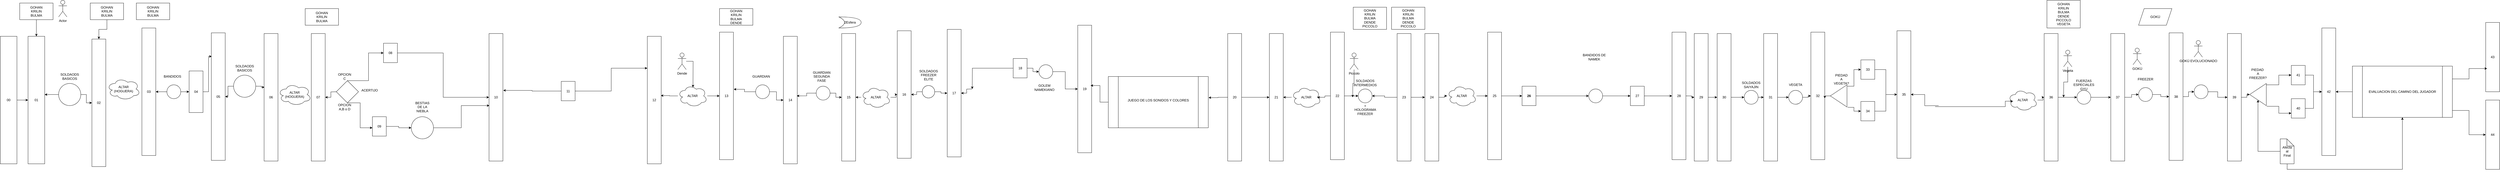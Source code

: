 <mxfile version="27.1.5">
  <diagram name="Página-1" id="v7uTeOr8I_lq8m4iilkw">
    <mxGraphModel dx="2893" dy="1946" grid="1" gridSize="10" guides="1" tooltips="1" connect="1" arrows="1" fold="1" page="1" pageScale="1" pageWidth="827" pageHeight="1169" math="0" shadow="0">
      <root>
        <mxCell id="0" />
        <mxCell id="1" parent="0" />
        <mxCell id="aoiIvWKllZCUMls8HDCo-1" value="01" style="rounded=0;whiteSpace=wrap;html=1;" parent="1" vertex="1">
          <mxGeometry x="70" y="60" width="60" height="460" as="geometry" />
        </mxCell>
        <mxCell id="aoiIvWKllZCUMls8HDCo-3" value="02" style="rounded=0;whiteSpace=wrap;html=1;" parent="1" vertex="1">
          <mxGeometry x="300" y="70" width="50" height="460" as="geometry" />
        </mxCell>
        <mxCell id="aoiIvWKllZCUMls8HDCo-5" style="edgeStyle=orthogonalEdgeStyle;rounded=0;orthogonalLoop=1;jettySize=auto;html=1;entryX=0.5;entryY=0;entryDx=0;entryDy=0;" parent="1" source="aoiIvWKllZCUMls8HDCo-4" target="aoiIvWKllZCUMls8HDCo-1" edge="1">
          <mxGeometry relative="1" as="geometry" />
        </mxCell>
        <mxCell id="aoiIvWKllZCUMls8HDCo-4" value="GOHAN&lt;br&gt;KRILIN&lt;div&gt;BULMA&lt;/div&gt;" style="rounded=0;whiteSpace=wrap;html=1;" parent="1" vertex="1">
          <mxGeometry x="40" y="-60" width="120" height="60" as="geometry" />
        </mxCell>
        <mxCell id="aoiIvWKllZCUMls8HDCo-7" style="edgeStyle=orthogonalEdgeStyle;rounded=0;orthogonalLoop=1;jettySize=auto;html=1;" parent="1" source="aoiIvWKllZCUMls8HDCo-6" target="aoiIvWKllZCUMls8HDCo-3" edge="1">
          <mxGeometry relative="1" as="geometry" />
        </mxCell>
        <mxCell id="aoiIvWKllZCUMls8HDCo-6" value="GOHAN&lt;br&gt;KRILIN&lt;div&gt;BULMA&lt;/div&gt;" style="rounded=0;whiteSpace=wrap;html=1;" parent="1" vertex="1">
          <mxGeometry x="294" y="-60" width="120" height="60" as="geometry" />
        </mxCell>
        <mxCell id="aoiIvWKllZCUMls8HDCo-13" style="edgeStyle=orthogonalEdgeStyle;rounded=0;orthogonalLoop=1;jettySize=auto;html=1;entryX=0;entryY=0.5;entryDx=0;entryDy=0;" parent="1" source="aoiIvWKllZCUMls8HDCo-11" target="aoiIvWKllZCUMls8HDCo-3" edge="1">
          <mxGeometry relative="1" as="geometry" />
        </mxCell>
        <mxCell id="aoiIvWKllZCUMls8HDCo-11" value="" style="ellipse;whiteSpace=wrap;html=1;aspect=fixed;" parent="1" vertex="1">
          <mxGeometry x="180" y="230" width="80" height="80" as="geometry" />
        </mxCell>
        <mxCell id="aoiIvWKllZCUMls8HDCo-14" style="edgeStyle=orthogonalEdgeStyle;rounded=0;orthogonalLoop=1;jettySize=auto;html=1;entryX=1;entryY=0.457;entryDx=0;entryDy=0;entryPerimeter=0;" parent="1" source="aoiIvWKllZCUMls8HDCo-11" target="aoiIvWKllZCUMls8HDCo-1" edge="1">
          <mxGeometry relative="1" as="geometry" />
        </mxCell>
        <mxCell id="aoiIvWKllZCUMls8HDCo-18" value="ALTAR&lt;br&gt;(HOGUERA)" style="ellipse;shape=cloud;whiteSpace=wrap;html=1;" parent="1" vertex="1">
          <mxGeometry x="354" y="210" width="120" height="80" as="geometry" />
        </mxCell>
        <mxCell id="aoiIvWKllZCUMls8HDCo-20" value="03" style="rounded=0;whiteSpace=wrap;html=1;" parent="1" vertex="1">
          <mxGeometry x="480" y="30" width="50" height="460" as="geometry" />
        </mxCell>
        <mxCell id="aoiIvWKllZCUMls8HDCo-23" value="GOHAN&lt;br&gt;KRILIN&lt;div&gt;BULMA&lt;/div&gt;" style="rounded=0;whiteSpace=wrap;html=1;" parent="1" vertex="1">
          <mxGeometry x="460" y="-60" width="120" height="60" as="geometry" />
        </mxCell>
        <mxCell id="jvADGa9I1Nxa1BJmUf2R-1" value="" style="edgeStyle=orthogonalEdgeStyle;rounded=0;orthogonalLoop=1;jettySize=auto;html=1;" parent="1" source="aoiIvWKllZCUMls8HDCo-24" target="aoiIvWKllZCUMls8HDCo-92" edge="1">
          <mxGeometry relative="1" as="geometry" />
        </mxCell>
        <mxCell id="jvADGa9I1Nxa1BJmUf2R-2" value="" style="edgeStyle=orthogonalEdgeStyle;rounded=0;orthogonalLoop=1;jettySize=auto;html=1;" parent="1" source="aoiIvWKllZCUMls8HDCo-24" target="aoiIvWKllZCUMls8HDCo-20" edge="1">
          <mxGeometry relative="1" as="geometry" />
        </mxCell>
        <mxCell id="aoiIvWKllZCUMls8HDCo-24" value="" style="ellipse;whiteSpace=wrap;html=1;aspect=fixed;" parent="1" vertex="1">
          <mxGeometry x="570" y="235" width="50" height="50" as="geometry" />
        </mxCell>
        <mxCell id="aoiIvWKllZCUMls8HDCo-27" value="05" style="rounded=0;whiteSpace=wrap;html=1;" parent="1" vertex="1">
          <mxGeometry x="730" y="47.5" width="50" height="460" as="geometry" />
        </mxCell>
        <mxCell id="aoiIvWKllZCUMls8HDCo-31" value="Actor" style="shape=umlActor;verticalLabelPosition=bottom;verticalAlign=top;html=1;outlineConnect=0;" parent="1" vertex="1">
          <mxGeometry x="180" y="-70" width="30" height="60" as="geometry" />
        </mxCell>
        <mxCell id="aoiIvWKllZCUMls8HDCo-37" style="edgeStyle=orthogonalEdgeStyle;rounded=0;orthogonalLoop=1;jettySize=auto;html=1;" parent="1" source="aoiIvWKllZCUMls8HDCo-36" target="aoiIvWKllZCUMls8HDCo-27" edge="1">
          <mxGeometry relative="1" as="geometry" />
        </mxCell>
        <mxCell id="aoiIvWKllZCUMls8HDCo-36" value="" style="ellipse;whiteSpace=wrap;html=1;aspect=fixed;" parent="1" vertex="1">
          <mxGeometry x="810" y="200" width="80" height="80" as="geometry" />
        </mxCell>
        <mxCell id="aoiIvWKllZCUMls8HDCo-38" value="SOLDAODS&lt;div&gt;BASICOS&lt;/div&gt;" style="text;html=1;align=center;verticalAlign=middle;whiteSpace=wrap;rounded=0;" parent="1" vertex="1">
          <mxGeometry x="190" y="190" width="60" height="30" as="geometry" />
        </mxCell>
        <mxCell id="aoiIvWKllZCUMls8HDCo-39" value="SOLDAODS&lt;div&gt;BASICOS&lt;/div&gt;" style="text;html=1;align=center;verticalAlign=middle;whiteSpace=wrap;rounded=0;" parent="1" vertex="1">
          <mxGeometry x="820" y="160" width="60" height="30" as="geometry" />
        </mxCell>
        <mxCell id="aoiIvWKllZCUMls8HDCo-41" value="06" style="rounded=0;whiteSpace=wrap;html=1;" parent="1" vertex="1">
          <mxGeometry x="920" y="50" width="50" height="460" as="geometry" />
        </mxCell>
        <mxCell id="aoiIvWKllZCUMls8HDCo-42" value="ALTAR&lt;br&gt;(HOGUERA)" style="ellipse;shape=cloud;whiteSpace=wrap;html=1;" parent="1" vertex="1">
          <mxGeometry x="970" y="230" width="120" height="80" as="geometry" />
        </mxCell>
        <mxCell id="aoiIvWKllZCUMls8HDCo-43" value="07" style="rounded=0;whiteSpace=wrap;html=1;" parent="1" vertex="1">
          <mxGeometry x="1090" y="50" width="50" height="460" as="geometry" />
        </mxCell>
        <mxCell id="aoiIvWKllZCUMls8HDCo-47" style="edgeStyle=orthogonalEdgeStyle;rounded=0;orthogonalLoop=1;jettySize=auto;html=1;" parent="1" target="aoiIvWKllZCUMls8HDCo-43" edge="1">
          <mxGeometry relative="1" as="geometry">
            <mxPoint x="1181" y="260" as="sourcePoint" />
          </mxGeometry>
        </mxCell>
        <mxCell id="aoiIvWKllZCUMls8HDCo-101" style="edgeStyle=orthogonalEdgeStyle;rounded=0;orthogonalLoop=1;jettySize=auto;html=1;exitX=0.5;exitY=1;exitDx=0;exitDy=0;" parent="1" source="aoiIvWKllZCUMls8HDCo-109" target="aoiIvWKllZCUMls8HDCo-105" edge="1">
          <mxGeometry relative="1" as="geometry">
            <mxPoint x="1241" y="300.4" as="sourcePoint" />
            <mxPoint x="1290" y="390" as="targetPoint" />
            <Array as="points">
              <mxPoint x="1266" y="300" />
              <mxPoint x="1266" y="390" />
            </Array>
          </mxGeometry>
        </mxCell>
        <mxCell id="aoiIvWKllZCUMls8HDCo-102" style="edgeStyle=orthogonalEdgeStyle;rounded=0;orthogonalLoop=1;jettySize=auto;html=1;entryX=0;entryY=0.5;entryDx=0;entryDy=0;exitX=0.5;exitY=0;exitDx=0;exitDy=0;" parent="1" source="aoiIvWKllZCUMls8HDCo-109" target="aoiIvWKllZCUMls8HDCo-98" edge="1">
          <mxGeometry relative="1" as="geometry">
            <mxPoint x="1230" y="140.0" as="targetPoint" />
            <mxPoint x="1239.56" y="220.4" as="sourcePoint" />
            <Array as="points">
              <mxPoint x="1296" y="220" />
              <mxPoint x="1296" y="120" />
            </Array>
          </mxGeometry>
        </mxCell>
        <mxCell id="aoiIvWKllZCUMls8HDCo-48" value="10" style="rounded=0;whiteSpace=wrap;html=1;" parent="1" vertex="1">
          <mxGeometry x="1730" y="50" width="50" height="460" as="geometry" />
        </mxCell>
        <mxCell id="aoiIvWKllZCUMls8HDCo-55" value="GOHAN&lt;br&gt;KRILIN&lt;div&gt;BULMA&lt;/div&gt;" style="rounded=0;whiteSpace=wrap;html=1;" parent="1" vertex="1">
          <mxGeometry x="1068" y="-40" width="120" height="60" as="geometry" />
        </mxCell>
        <mxCell id="aoiIvWKllZCUMls8HDCo-68" value="Dende" style="shape=umlActor;verticalLabelPosition=bottom;verticalAlign=top;html=1;outlineConnect=0;direction=east;rotation=0;" parent="1" vertex="1">
          <mxGeometry x="2410" y="120" width="30" height="60" as="geometry" />
        </mxCell>
        <mxCell id="aoiIvWKllZCUMls8HDCo-69" value="13" style="rounded=0;whiteSpace=wrap;html=1;" parent="1" vertex="1">
          <mxGeometry x="2560" y="45" width="50" height="460" as="geometry" />
        </mxCell>
        <mxCell id="aoiIvWKllZCUMls8HDCo-130" value="" style="edgeStyle=orthogonalEdgeStyle;rounded=0;orthogonalLoop=1;jettySize=auto;html=1;" parent="1" source="aoiIvWKllZCUMls8HDCo-70" target="aoiIvWKllZCUMls8HDCo-69" edge="1">
          <mxGeometry relative="1" as="geometry" />
        </mxCell>
        <mxCell id="aoiIvWKllZCUMls8HDCo-70" value="ALTAR" style="ellipse;shape=cloud;whiteSpace=wrap;html=1;" parent="1" vertex="1">
          <mxGeometry x="2410" y="235" width="106" height="80" as="geometry" />
        </mxCell>
        <mxCell id="aoiIvWKllZCUMls8HDCo-73" style="edgeStyle=orthogonalEdgeStyle;rounded=0;orthogonalLoop=1;jettySize=auto;html=1;entryX=0.4;entryY=0.1;entryDx=0;entryDy=0;entryPerimeter=0;" parent="1" source="aoiIvWKllZCUMls8HDCo-68" edge="1">
          <mxGeometry relative="1" as="geometry">
            <mxPoint x="2464.4" y="244" as="targetPoint" />
          </mxGeometry>
        </mxCell>
        <mxCell id="aoiIvWKllZCUMls8HDCo-74" value="14" style="rounded=0;whiteSpace=wrap;html=1;" parent="1" vertex="1">
          <mxGeometry x="2790" y="60" width="50" height="460" as="geometry" />
        </mxCell>
        <mxCell id="aoiIvWKllZCUMls8HDCo-81" style="edgeStyle=orthogonalEdgeStyle;rounded=0;orthogonalLoop=1;jettySize=auto;html=1;" parent="1" source="aoiIvWKllZCUMls8HDCo-75" target="aoiIvWKllZCUMls8HDCo-74" edge="1">
          <mxGeometry relative="1" as="geometry" />
        </mxCell>
        <mxCell id="aoiIvWKllZCUMls8HDCo-75" value="" style="ellipse;whiteSpace=wrap;html=1;aspect=fixed;" parent="1" vertex="1">
          <mxGeometry x="2690" y="235" width="50" height="50" as="geometry" />
        </mxCell>
        <mxCell id="aoiIvWKllZCUMls8HDCo-76" value="GUARDIAN" style="text;html=1;align=center;verticalAlign=middle;whiteSpace=wrap;rounded=0;" parent="1" vertex="1">
          <mxGeometry x="2680" y="190" width="60" height="30" as="geometry" />
        </mxCell>
        <mxCell id="aoiIvWKllZCUMls8HDCo-85" style="edgeStyle=orthogonalEdgeStyle;rounded=0;orthogonalLoop=1;jettySize=auto;html=1;" parent="1" source="aoiIvWKllZCUMls8HDCo-78" target="aoiIvWKllZCUMls8HDCo-83" edge="1">
          <mxGeometry relative="1" as="geometry" />
        </mxCell>
        <mxCell id="aoiIvWKllZCUMls8HDCo-78" value="" style="ellipse;whiteSpace=wrap;html=1;aspect=fixed;" parent="1" vertex="1">
          <mxGeometry x="2908" y="240" width="50" height="50" as="geometry" />
        </mxCell>
        <mxCell id="aoiIvWKllZCUMls8HDCo-79" value="GUARDIAN&lt;br&gt;SEGUNDA FASE" style="text;html=1;align=center;verticalAlign=middle;whiteSpace=wrap;rounded=0;" parent="1" vertex="1">
          <mxGeometry x="2898" y="190" width="60" height="30" as="geometry" />
        </mxCell>
        <mxCell id="aoiIvWKllZCUMls8HDCo-80" style="edgeStyle=orthogonalEdgeStyle;rounded=0;orthogonalLoop=1;jettySize=auto;html=1;entryX=1.026;entryY=0.448;entryDx=0;entryDy=0;entryPerimeter=0;" parent="1" source="aoiIvWKllZCUMls8HDCo-75" target="aoiIvWKllZCUMls8HDCo-69" edge="1">
          <mxGeometry relative="1" as="geometry" />
        </mxCell>
        <mxCell id="aoiIvWKllZCUMls8HDCo-83" value="15" style="rounded=0;whiteSpace=wrap;html=1;" parent="1" vertex="1">
          <mxGeometry x="3000" y="50" width="50" height="460" as="geometry" />
        </mxCell>
        <mxCell id="aoiIvWKllZCUMls8HDCo-86" style="edgeStyle=orthogonalEdgeStyle;rounded=0;orthogonalLoop=1;jettySize=auto;html=1;entryX=0.965;entryY=0.467;entryDx=0;entryDy=0;entryPerimeter=0;" parent="1" source="aoiIvWKllZCUMls8HDCo-78" target="aoiIvWKllZCUMls8HDCo-74" edge="1">
          <mxGeometry relative="1" as="geometry" />
        </mxCell>
        <mxCell id="aoiIvWKllZCUMls8HDCo-87" value="GOHAN&lt;br&gt;KRILIN&lt;div&gt;BULMA&lt;br&gt;DENDE&lt;/div&gt;" style="rounded=0;whiteSpace=wrap;html=1;" parent="1" vertex="1">
          <mxGeometry x="2560" y="-40" width="120" height="60" as="geometry" />
        </mxCell>
        <mxCell id="aoiIvWKllZCUMls8HDCo-89" value="2Esfera" style="shape=xor;whiteSpace=wrap;html=1;" parent="1" vertex="1">
          <mxGeometry x="2990" y="-10" width="80" height="40" as="geometry" />
        </mxCell>
        <mxCell id="aoiIvWKllZCUMls8HDCo-90" value="16" style="rounded=0;whiteSpace=wrap;html=1;" parent="1" vertex="1">
          <mxGeometry x="3200" y="40" width="50" height="460" as="geometry" />
        </mxCell>
        <mxCell id="aoiIvWKllZCUMls8HDCo-172" value="" style="edgeStyle=orthogonalEdgeStyle;rounded=0;orthogonalLoop=1;jettySize=auto;html=1;" parent="1" source="aoiIvWKllZCUMls8HDCo-91" target="aoiIvWKllZCUMls8HDCo-1" edge="1">
          <mxGeometry relative="1" as="geometry" />
        </mxCell>
        <mxCell id="aoiIvWKllZCUMls8HDCo-91" value="00" style="rounded=0;whiteSpace=wrap;html=1;" parent="1" vertex="1">
          <mxGeometry x="-30" y="60" width="60" height="460" as="geometry" />
        </mxCell>
        <mxCell id="aoiIvWKllZCUMls8HDCo-92" value="04" style="rounded=0;whiteSpace=wrap;html=1;" parent="1" vertex="1">
          <mxGeometry x="650" y="185" width="50" height="150" as="geometry" />
        </mxCell>
        <mxCell id="aoiIvWKllZCUMls8HDCo-94" value="BANDIDOS" style="text;html=1;align=center;verticalAlign=middle;whiteSpace=wrap;rounded=0;" parent="1" vertex="1">
          <mxGeometry x="560" y="190" width="60" height="30" as="geometry" />
        </mxCell>
        <mxCell id="aoiIvWKllZCUMls8HDCo-95" style="edgeStyle=orthogonalEdgeStyle;rounded=0;orthogonalLoop=1;jettySize=auto;html=1;entryX=0.025;entryY=0.185;entryDx=0;entryDy=0;entryPerimeter=0;" parent="1" source="aoiIvWKllZCUMls8HDCo-92" target="aoiIvWKllZCUMls8HDCo-27" edge="1">
          <mxGeometry relative="1" as="geometry" />
        </mxCell>
        <mxCell id="aoiIvWKllZCUMls8HDCo-96" style="edgeStyle=orthogonalEdgeStyle;rounded=0;orthogonalLoop=1;jettySize=auto;html=1;entryX=0.025;entryY=0.421;entryDx=0;entryDy=0;entryPerimeter=0;" parent="1" source="aoiIvWKllZCUMls8HDCo-36" target="aoiIvWKllZCUMls8HDCo-41" edge="1">
          <mxGeometry relative="1" as="geometry" />
        </mxCell>
        <mxCell id="aoiIvWKllZCUMls8HDCo-103" style="edgeStyle=orthogonalEdgeStyle;rounded=0;orthogonalLoop=1;jettySize=auto;html=1;" parent="1" source="aoiIvWKllZCUMls8HDCo-98" target="aoiIvWKllZCUMls8HDCo-48" edge="1">
          <mxGeometry relative="1" as="geometry" />
        </mxCell>
        <mxCell id="aoiIvWKllZCUMls8HDCo-98" value="08" style="rounded=0;whiteSpace=wrap;html=1;" parent="1" vertex="1">
          <mxGeometry x="1350" y="85" width="50" height="70" as="geometry" />
        </mxCell>
        <mxCell id="aoiIvWKllZCUMls8HDCo-104" value="" style="ellipse;whiteSpace=wrap;html=1;aspect=fixed;" parent="1" vertex="1">
          <mxGeometry x="1450" y="350" width="80" height="80" as="geometry" />
        </mxCell>
        <mxCell id="aoiIvWKllZCUMls8HDCo-106" style="edgeStyle=orthogonalEdgeStyle;rounded=0;orthogonalLoop=1;jettySize=auto;html=1;" parent="1" source="aoiIvWKllZCUMls8HDCo-105" target="aoiIvWKllZCUMls8HDCo-104" edge="1">
          <mxGeometry relative="1" as="geometry" />
        </mxCell>
        <mxCell id="aoiIvWKllZCUMls8HDCo-105" value="09" style="rounded=0;whiteSpace=wrap;html=1;" parent="1" vertex="1">
          <mxGeometry x="1310" y="350" width="50" height="70" as="geometry" />
        </mxCell>
        <mxCell id="aoiIvWKllZCUMls8HDCo-107" style="edgeStyle=orthogonalEdgeStyle;rounded=0;orthogonalLoop=1;jettySize=auto;html=1;entryX=0.025;entryY=0.565;entryDx=0;entryDy=0;entryPerimeter=0;" parent="1" source="aoiIvWKllZCUMls8HDCo-104" target="aoiIvWKllZCUMls8HDCo-48" edge="1">
          <mxGeometry relative="1" as="geometry" />
        </mxCell>
        <mxCell id="aoiIvWKllZCUMls8HDCo-108" value="BESTIAS DE LA NIEBLA" style="text;html=1;align=center;verticalAlign=middle;whiteSpace=wrap;rounded=0;" parent="1" vertex="1">
          <mxGeometry x="1460" y="300" width="60" height="30" as="geometry" />
        </mxCell>
        <mxCell id="aoiIvWKllZCUMls8HDCo-109" value="" style="rhombus;whiteSpace=wrap;html=1;" parent="1" vertex="1">
          <mxGeometry x="1180" y="220" width="80" height="80" as="geometry" />
        </mxCell>
        <mxCell id="aoiIvWKllZCUMls8HDCo-110" value="OPCION C" style="text;html=1;align=center;verticalAlign=middle;whiteSpace=wrap;rounded=0;" parent="1" vertex="1">
          <mxGeometry x="1180" y="190" width="60" height="30" as="geometry" />
        </mxCell>
        <mxCell id="aoiIvWKllZCUMls8HDCo-111" value="OPCION A,B o D" style="text;html=1;align=center;verticalAlign=middle;whiteSpace=wrap;rounded=0;" parent="1" vertex="1">
          <mxGeometry x="1180" y="300" width="60" height="30" as="geometry" />
        </mxCell>
        <mxCell id="aoiIvWKllZCUMls8HDCo-114" style="edgeStyle=orthogonalEdgeStyle;rounded=0;orthogonalLoop=1;jettySize=auto;html=1;entryX=1.025;entryY=0.446;entryDx=0;entryDy=0;entryPerimeter=0;exitX=0;exitY=0.5;exitDx=0;exitDy=0;" parent="1" source="aoiIvWKllZCUMls8HDCo-118" target="aoiIvWKllZCUMls8HDCo-48" edge="1">
          <mxGeometry relative="1" as="geometry">
            <mxPoint x="1870" y="255" as="sourcePoint" />
          </mxGeometry>
        </mxCell>
        <mxCell id="aoiIvWKllZCUMls8HDCo-117" value="12" style="rounded=0;whiteSpace=wrap;html=1;" parent="1" vertex="1">
          <mxGeometry x="2300" y="60" width="50" height="460" as="geometry" />
        </mxCell>
        <mxCell id="aoiIvWKllZCUMls8HDCo-122" style="edgeStyle=orthogonalEdgeStyle;rounded=0;orthogonalLoop=1;jettySize=auto;html=1;entryX=0;entryY=0.25;entryDx=0;entryDy=0;" parent="1" source="aoiIvWKllZCUMls8HDCo-118" target="aoiIvWKllZCUMls8HDCo-117" edge="1">
          <mxGeometry relative="1" as="geometry" />
        </mxCell>
        <mxCell id="aoiIvWKllZCUMls8HDCo-118" value="11" style="rounded=0;whiteSpace=wrap;html=1;" parent="1" vertex="1">
          <mxGeometry x="1990" y="222.5" width="50" height="70" as="geometry" />
        </mxCell>
        <mxCell id="aoiIvWKllZCUMls8HDCo-128" style="edgeStyle=orthogonalEdgeStyle;rounded=0;orthogonalLoop=1;jettySize=auto;html=1;entryX=0.975;entryY=0.465;entryDx=0;entryDy=0;entryPerimeter=0;" parent="1" source="aoiIvWKllZCUMls8HDCo-70" target="aoiIvWKllZCUMls8HDCo-117" edge="1">
          <mxGeometry relative="1" as="geometry" />
        </mxCell>
        <mxCell id="aoiIvWKllZCUMls8HDCo-136" value="" style="edgeStyle=orthogonalEdgeStyle;rounded=0;orthogonalLoop=1;jettySize=auto;html=1;" parent="1" source="aoiIvWKllZCUMls8HDCo-135" target="aoiIvWKllZCUMls8HDCo-83" edge="1">
          <mxGeometry relative="1" as="geometry" />
        </mxCell>
        <mxCell id="aoiIvWKllZCUMls8HDCo-137" value="" style="edgeStyle=orthogonalEdgeStyle;rounded=0;orthogonalLoop=1;jettySize=auto;html=1;" parent="1" source="aoiIvWKllZCUMls8HDCo-135" target="aoiIvWKllZCUMls8HDCo-90" edge="1">
          <mxGeometry relative="1" as="geometry" />
        </mxCell>
        <mxCell id="aoiIvWKllZCUMls8HDCo-135" value="ALTAR" style="ellipse;shape=cloud;whiteSpace=wrap;html=1;" parent="1" vertex="1">
          <mxGeometry x="3070" y="240" width="106" height="80" as="geometry" />
        </mxCell>
        <mxCell id="aoiIvWKllZCUMls8HDCo-138" value="17" style="rounded=0;whiteSpace=wrap;html=1;" parent="1" vertex="1">
          <mxGeometry x="3380" y="35" width="50" height="460" as="geometry" />
        </mxCell>
        <mxCell id="aoiIvWKllZCUMls8HDCo-141" style="edgeStyle=orthogonalEdgeStyle;rounded=0;orthogonalLoop=1;jettySize=auto;html=1;entryX=1;entryY=0.5;entryDx=0;entryDy=0;" parent="1" source="aoiIvWKllZCUMls8HDCo-139" target="aoiIvWKllZCUMls8HDCo-90" edge="1">
          <mxGeometry relative="1" as="geometry" />
        </mxCell>
        <mxCell id="aoiIvWKllZCUMls8HDCo-142" style="edgeStyle=orthogonalEdgeStyle;rounded=0;orthogonalLoop=1;jettySize=auto;html=1;entryX=0;entryY=0.5;entryDx=0;entryDy=0;" parent="1" source="aoiIvWKllZCUMls8HDCo-139" target="aoiIvWKllZCUMls8HDCo-138" edge="1">
          <mxGeometry relative="1" as="geometry" />
        </mxCell>
        <mxCell id="aoiIvWKllZCUMls8HDCo-139" value="" style="ellipse;whiteSpace=wrap;html=1;aspect=fixed;" parent="1" vertex="1">
          <mxGeometry x="3290" y="237.5" width="45" height="45" as="geometry" />
        </mxCell>
        <mxCell id="aoiIvWKllZCUMls8HDCo-143" value="SOLDADOS FREEZER ELITE" style="text;html=1;align=center;verticalAlign=middle;whiteSpace=wrap;rounded=0;" parent="1" vertex="1">
          <mxGeometry x="3282.5" y="185" width="60" height="30" as="geometry" />
        </mxCell>
        <mxCell id="aoiIvWKllZCUMls8HDCo-144" value="19" style="rounded=0;whiteSpace=wrap;html=1;" parent="1" vertex="1">
          <mxGeometry x="3850" y="20" width="50" height="460" as="geometry" />
        </mxCell>
        <mxCell id="aoiIvWKllZCUMls8HDCo-157" style="edgeStyle=orthogonalEdgeStyle;rounded=0;orthogonalLoop=1;jettySize=auto;html=1;entryX=1;entryY=0.5;entryDx=0;entryDy=0;" parent="1" target="aoiIvWKllZCUMls8HDCo-138" edge="1">
          <mxGeometry relative="1" as="geometry">
            <mxPoint x="3470" y="250" as="sourcePoint" />
          </mxGeometry>
        </mxCell>
        <mxCell id="aoiIvWKllZCUMls8HDCo-155" value="" style="edgeStyle=orthogonalEdgeStyle;rounded=0;orthogonalLoop=1;jettySize=auto;html=1;" parent="1" source="aoiIvWKllZCUMls8HDCo-148" target="aoiIvWKllZCUMls8HDCo-144" edge="1">
          <mxGeometry relative="1" as="geometry" />
        </mxCell>
        <mxCell id="aoiIvWKllZCUMls8HDCo-148" value="" style="ellipse;whiteSpace=wrap;html=1;aspect=fixed;" parent="1" vertex="1">
          <mxGeometry x="3710" y="162.5" width="50" height="50" as="geometry" />
        </mxCell>
        <mxCell id="aoiIvWKllZCUMls8HDCo-149" value="GOLEM NAMEKIANO" style="text;html=1;align=center;verticalAlign=middle;whiteSpace=wrap;rounded=0;" parent="1" vertex="1">
          <mxGeometry x="3700" y="230" width="60" height="30" as="geometry" />
        </mxCell>
        <mxCell id="aoiIvWKllZCUMls8HDCo-152" style="edgeStyle=orthogonalEdgeStyle;rounded=0;orthogonalLoop=1;jettySize=auto;html=1;" parent="1" source="aoiIvWKllZCUMls8HDCo-153" target="aoiIvWKllZCUMls8HDCo-148" edge="1">
          <mxGeometry relative="1" as="geometry" />
        </mxCell>
        <mxCell id="aoiIvWKllZCUMls8HDCo-153" value="18" style="rounded=0;whiteSpace=wrap;html=1;" parent="1" vertex="1">
          <mxGeometry x="3617.5" y="140" width="50" height="70" as="geometry" />
        </mxCell>
        <mxCell id="aoiIvWKllZCUMls8HDCo-154" style="edgeStyle=orthogonalEdgeStyle;rounded=0;orthogonalLoop=1;jettySize=auto;html=1;" parent="1" source="aoiIvWKllZCUMls8HDCo-153" edge="1">
          <mxGeometry relative="1" as="geometry">
            <mxPoint x="3470" y="250" as="targetPoint" />
          </mxGeometry>
        </mxCell>
        <mxCell id="aoiIvWKllZCUMls8HDCo-158" value="JUEGO DE LOS SONIDOS Y COLORES&lt;div&gt;&lt;br&gt;&lt;/div&gt;" style="shape=process;whiteSpace=wrap;html=1;backgroundOutline=1;" parent="1" vertex="1">
          <mxGeometry x="3960" y="205" width="360" height="185" as="geometry" />
        </mxCell>
        <mxCell id="aoiIvWKllZCUMls8HDCo-159" style="edgeStyle=orthogonalEdgeStyle;rounded=0;orthogonalLoop=1;jettySize=auto;html=1;entryX=0.925;entryY=0.473;entryDx=0;entryDy=0;entryPerimeter=0;" parent="1" source="aoiIvWKllZCUMls8HDCo-158" target="aoiIvWKllZCUMls8HDCo-144" edge="1">
          <mxGeometry relative="1" as="geometry" />
        </mxCell>
        <mxCell id="aoiIvWKllZCUMls8HDCo-167" value="" style="edgeStyle=orthogonalEdgeStyle;rounded=0;orthogonalLoop=1;jettySize=auto;html=1;" parent="1" source="aoiIvWKllZCUMls8HDCo-160" target="aoiIvWKllZCUMls8HDCo-166" edge="1">
          <mxGeometry relative="1" as="geometry" />
        </mxCell>
        <mxCell id="aoiIvWKllZCUMls8HDCo-160" value="20" style="rounded=0;whiteSpace=wrap;html=1;" parent="1" vertex="1">
          <mxGeometry x="4390" y="50" width="50" height="460" as="geometry" />
        </mxCell>
        <mxCell id="aoiIvWKllZCUMls8HDCo-161" style="edgeStyle=orthogonalEdgeStyle;rounded=0;orthogonalLoop=1;jettySize=auto;html=1;entryX=1.003;entryY=0.412;entryDx=0;entryDy=0;entryPerimeter=0;" parent="1" source="aoiIvWKllZCUMls8HDCo-160" target="aoiIvWKllZCUMls8HDCo-158" edge="1">
          <mxGeometry relative="1" as="geometry" />
        </mxCell>
        <mxCell id="aoiIvWKllZCUMls8HDCo-166" value="21" style="rounded=0;whiteSpace=wrap;html=1;" parent="1" vertex="1">
          <mxGeometry x="4540" y="50" width="50" height="460" as="geometry" />
        </mxCell>
        <mxCell id="aoiIvWKllZCUMls8HDCo-169" value="" style="edgeStyle=orthogonalEdgeStyle;rounded=0;orthogonalLoop=1;jettySize=auto;html=1;" parent="1" source="aoiIvWKllZCUMls8HDCo-168" target="aoiIvWKllZCUMls8HDCo-166" edge="1">
          <mxGeometry relative="1" as="geometry" />
        </mxCell>
        <mxCell id="aoiIvWKllZCUMls8HDCo-168" value="ALTAR" style="ellipse;shape=cloud;whiteSpace=wrap;html=1;" parent="1" vertex="1">
          <mxGeometry x="4620" y="240" width="106" height="80" as="geometry" />
        </mxCell>
        <mxCell id="aoiIvWKllZCUMls8HDCo-174" value="" style="edgeStyle=orthogonalEdgeStyle;rounded=0;orthogonalLoop=1;jettySize=auto;html=1;" parent="1" source="aoiIvWKllZCUMls8HDCo-170" target="aoiIvWKllZCUMls8HDCo-173" edge="1">
          <mxGeometry relative="1" as="geometry" />
        </mxCell>
        <mxCell id="aoiIvWKllZCUMls8HDCo-170" value="22" style="rounded=0;whiteSpace=wrap;html=1;" parent="1" vertex="1">
          <mxGeometry x="4760" y="45" width="50" height="460" as="geometry" />
        </mxCell>
        <mxCell id="aoiIvWKllZCUMls8HDCo-171" style="edgeStyle=orthogonalEdgeStyle;rounded=0;orthogonalLoop=1;jettySize=auto;html=1;entryX=0.875;entryY=0.5;entryDx=0;entryDy=0;entryPerimeter=0;" parent="1" source="aoiIvWKllZCUMls8HDCo-170" target="aoiIvWKllZCUMls8HDCo-168" edge="1">
          <mxGeometry relative="1" as="geometry" />
        </mxCell>
        <mxCell id="aoiIvWKllZCUMls8HDCo-173" value="" style="ellipse;whiteSpace=wrap;html=1;aspect=fixed;" parent="1" vertex="1">
          <mxGeometry x="4860" y="250" width="50" height="50" as="geometry" />
        </mxCell>
        <mxCell id="aoiIvWKllZCUMls8HDCo-175" value="SOLDADOS INTERMEDIOS" style="text;html=1;align=center;verticalAlign=middle;whiteSpace=wrap;rounded=0;" parent="1" vertex="1">
          <mxGeometry x="4855" y="212.5" width="60" height="30" as="geometry" />
        </mxCell>
        <mxCell id="aoiIvWKllZCUMls8HDCo-177" style="edgeStyle=orthogonalEdgeStyle;rounded=0;orthogonalLoop=1;jettySize=auto;html=1;" parent="1" source="aoiIvWKllZCUMls8HDCo-176" edge="1">
          <mxGeometry relative="1" as="geometry">
            <mxPoint x="4840" y="280" as="targetPoint" />
          </mxGeometry>
        </mxCell>
        <mxCell id="aoiIvWKllZCUMls8HDCo-176" value="Piccolo" style="shape=umlActor;verticalLabelPosition=bottom;verticalAlign=top;html=1;outlineConnect=0;" parent="1" vertex="1">
          <mxGeometry x="4830" y="120" width="30" height="60" as="geometry" />
        </mxCell>
        <mxCell id="aoiIvWKllZCUMls8HDCo-179" value="GOHAN&lt;br&gt;KRILIN&lt;div&gt;BULMA&lt;br&gt;DENDE&lt;br&gt;PICCOLO&lt;/div&gt;" style="rounded=0;whiteSpace=wrap;html=1;" parent="1" vertex="1">
          <mxGeometry x="4842" y="-45" width="120" height="80" as="geometry" />
        </mxCell>
        <mxCell id="aoiIvWKllZCUMls8HDCo-180" value="+ HOLOGRAMA FREEZER" style="text;html=1;align=center;verticalAlign=middle;whiteSpace=wrap;rounded=0;" parent="1" vertex="1">
          <mxGeometry x="4855" y="310" width="60" height="30" as="geometry" />
        </mxCell>
        <mxCell id="aoiIvWKllZCUMls8HDCo-182" style="edgeStyle=orthogonalEdgeStyle;rounded=0;orthogonalLoop=1;jettySize=auto;html=1;entryX=1;entryY=0.5;entryDx=0;entryDy=0;" parent="1" source="aoiIvWKllZCUMls8HDCo-181" target="aoiIvWKllZCUMls8HDCo-173" edge="1">
          <mxGeometry relative="1" as="geometry" />
        </mxCell>
        <mxCell id="aoiIvWKllZCUMls8HDCo-189" value="" style="edgeStyle=orthogonalEdgeStyle;rounded=0;orthogonalLoop=1;jettySize=auto;html=1;" parent="1" source="aoiIvWKllZCUMls8HDCo-181" target="aoiIvWKllZCUMls8HDCo-184" edge="1">
          <mxGeometry relative="1" as="geometry" />
        </mxCell>
        <mxCell id="aoiIvWKllZCUMls8HDCo-181" value="23" style="rounded=0;whiteSpace=wrap;html=1;" parent="1" vertex="1">
          <mxGeometry x="5000" y="50" width="50" height="460" as="geometry" />
        </mxCell>
        <mxCell id="aoiIvWKllZCUMls8HDCo-183" value="GOHAN&lt;br&gt;KRILIN&lt;div&gt;BULMA&lt;br&gt;DENDE&lt;br&gt;PICCOLO&lt;/div&gt;" style="rounded=0;whiteSpace=wrap;html=1;" parent="1" vertex="1">
          <mxGeometry x="4980" y="-45" width="120" height="80" as="geometry" />
        </mxCell>
        <mxCell id="aoiIvWKllZCUMls8HDCo-192" value="" style="edgeStyle=orthogonalEdgeStyle;rounded=0;orthogonalLoop=1;jettySize=auto;html=1;" parent="1" source="aoiIvWKllZCUMls8HDCo-184" target="aoiIvWKllZCUMls8HDCo-190" edge="1">
          <mxGeometry relative="1" as="geometry" />
        </mxCell>
        <mxCell id="aoiIvWKllZCUMls8HDCo-184" value="24" style="rounded=0;whiteSpace=wrap;html=1;" parent="1" vertex="1">
          <mxGeometry x="5100" y="50" width="50" height="460" as="geometry" />
        </mxCell>
        <mxCell id="aoiIvWKllZCUMls8HDCo-194" value="" style="edgeStyle=orthogonalEdgeStyle;rounded=0;orthogonalLoop=1;jettySize=auto;html=1;" parent="1" source="aoiIvWKllZCUMls8HDCo-190" target="aoiIvWKllZCUMls8HDCo-193" edge="1">
          <mxGeometry relative="1" as="geometry" />
        </mxCell>
        <mxCell id="aoiIvWKllZCUMls8HDCo-190" value="ALTAR" style="ellipse;shape=cloud;whiteSpace=wrap;html=1;" parent="1" vertex="1">
          <mxGeometry x="5180" y="235" width="106" height="80" as="geometry" />
        </mxCell>
        <mxCell id="ppput0iVU3OVk3rFd403-1" style="edgeStyle=orthogonalEdgeStyle;rounded=0;orthogonalLoop=1;jettySize=auto;html=1;exitX=1;exitY=0.5;exitDx=0;exitDy=0;entryX=0;entryY=0.5;entryDx=0;entryDy=0;" edge="1" parent="1" source="aoiIvWKllZCUMls8HDCo-193" target="aoiIvWKllZCUMls8HDCo-211">
          <mxGeometry relative="1" as="geometry" />
        </mxCell>
        <mxCell id="aoiIvWKllZCUMls8HDCo-193" value="25" style="rounded=0;whiteSpace=wrap;html=1;" parent="1" vertex="1">
          <mxGeometry x="5326" y="45" width="50" height="460" as="geometry" />
        </mxCell>
        <mxCell id="aoiIvWKllZCUMls8HDCo-218" value="" style="edgeStyle=orthogonalEdgeStyle;rounded=0;orthogonalLoop=1;jettySize=auto;html=1;" parent="1" source="aoiIvWKllZCUMls8HDCo-205" target="aoiIvWKllZCUMls8HDCo-213" edge="1">
          <mxGeometry relative="1" as="geometry" />
        </mxCell>
        <mxCell id="aoiIvWKllZCUMls8HDCo-205" value="" style="ellipse;whiteSpace=wrap;html=1;aspect=fixed;" parent="1" vertex="1">
          <mxGeometry x="5690" y="250" width="50" height="50" as="geometry" />
        </mxCell>
        <mxCell id="aoiIvWKllZCUMls8HDCo-207" value="BANDIDOS DE NAMEK" style="text;html=1;align=center;verticalAlign=middle;whiteSpace=wrap;rounded=0;" parent="1" vertex="1">
          <mxGeometry x="5660" y="120" width="100" height="30" as="geometry" />
        </mxCell>
        <mxCell id="aoiIvWKllZCUMls8HDCo-221" value="" style="edgeStyle=orthogonalEdgeStyle;rounded=0;orthogonalLoop=1;jettySize=auto;html=1;" parent="1" source="aoiIvWKllZCUMls8HDCo-208" target="aoiIvWKllZCUMls8HDCo-220" edge="1">
          <mxGeometry relative="1" as="geometry" />
        </mxCell>
        <mxCell id="aoiIvWKllZCUMls8HDCo-208" value="28" style="rounded=0;whiteSpace=wrap;html=1;" parent="1" vertex="1">
          <mxGeometry x="5990" y="45" width="50" height="460" as="geometry" />
        </mxCell>
        <mxCell id="aoiIvWKllZCUMls8HDCo-217" value="" style="edgeStyle=orthogonalEdgeStyle;rounded=0;orthogonalLoop=1;jettySize=auto;html=1;" parent="1" source="aoiIvWKllZCUMls8HDCo-211" target="aoiIvWKllZCUMls8HDCo-205" edge="1">
          <mxGeometry relative="1" as="geometry" />
        </mxCell>
        <mxCell id="aoiIvWKllZCUMls8HDCo-211" value="26" style="rounded=0;whiteSpace=wrap;html=1;fontStyle=1" parent="1" vertex="1">
          <mxGeometry x="5450" y="240" width="50" height="70" as="geometry" />
        </mxCell>
        <mxCell id="aoiIvWKllZCUMls8HDCo-219" style="edgeStyle=orthogonalEdgeStyle;rounded=0;orthogonalLoop=1;jettySize=auto;html=1;" parent="1" source="aoiIvWKllZCUMls8HDCo-213" target="aoiIvWKllZCUMls8HDCo-208" edge="1">
          <mxGeometry relative="1" as="geometry" />
        </mxCell>
        <mxCell id="aoiIvWKllZCUMls8HDCo-213" value="27" style="rounded=0;whiteSpace=wrap;html=1;" parent="1" vertex="1">
          <mxGeometry x="5840" y="240" width="50" height="70" as="geometry" />
        </mxCell>
        <mxCell id="aoiIvWKllZCUMls8HDCo-225" value="" style="edgeStyle=orthogonalEdgeStyle;rounded=0;orthogonalLoop=1;jettySize=auto;html=1;" parent="1" source="aoiIvWKllZCUMls8HDCo-220" target="aoiIvWKllZCUMls8HDCo-223" edge="1">
          <mxGeometry relative="1" as="geometry" />
        </mxCell>
        <mxCell id="aoiIvWKllZCUMls8HDCo-220" value="29" style="rounded=0;whiteSpace=wrap;html=1;" parent="1" vertex="1">
          <mxGeometry x="6070" y="50" width="50" height="460" as="geometry" />
        </mxCell>
        <mxCell id="aoiIvWKllZCUMls8HDCo-227" value="" style="edgeStyle=orthogonalEdgeStyle;rounded=0;orthogonalLoop=1;jettySize=auto;html=1;" parent="1" source="aoiIvWKllZCUMls8HDCo-223" target="aoiIvWKllZCUMls8HDCo-226" edge="1">
          <mxGeometry relative="1" as="geometry" />
        </mxCell>
        <mxCell id="aoiIvWKllZCUMls8HDCo-223" value="30" style="rounded=0;whiteSpace=wrap;html=1;" parent="1" vertex="1">
          <mxGeometry x="6152.5" y="50" width="50" height="460" as="geometry" />
        </mxCell>
        <mxCell id="aoiIvWKllZCUMls8HDCo-230" value="" style="edgeStyle=orthogonalEdgeStyle;rounded=0;orthogonalLoop=1;jettySize=auto;html=1;" parent="1" source="aoiIvWKllZCUMls8HDCo-226" target="aoiIvWKllZCUMls8HDCo-229" edge="1">
          <mxGeometry relative="1" as="geometry" />
        </mxCell>
        <mxCell id="aoiIvWKllZCUMls8HDCo-226" value="" style="ellipse;whiteSpace=wrap;html=1;aspect=fixed;" parent="1" vertex="1">
          <mxGeometry x="6250" y="255" width="50" height="50" as="geometry" />
        </mxCell>
        <mxCell id="aoiIvWKllZCUMls8HDCo-228" value="SOLDADOS SAIYAJIN" style="text;html=1;align=center;verticalAlign=middle;whiteSpace=wrap;rounded=0;" parent="1" vertex="1">
          <mxGeometry x="6225" y="220" width="100" height="30" as="geometry" />
        </mxCell>
        <mxCell id="aoiIvWKllZCUMls8HDCo-232" value="" style="edgeStyle=orthogonalEdgeStyle;rounded=0;orthogonalLoop=1;jettySize=auto;html=1;" parent="1" source="aoiIvWKllZCUMls8HDCo-229" target="aoiIvWKllZCUMls8HDCo-231" edge="1">
          <mxGeometry relative="1" as="geometry" />
        </mxCell>
        <mxCell id="aoiIvWKllZCUMls8HDCo-229" value="31" style="rounded=0;whiteSpace=wrap;html=1;" parent="1" vertex="1">
          <mxGeometry x="6320" y="50" width="50" height="460" as="geometry" />
        </mxCell>
        <mxCell id="aoiIvWKllZCUMls8HDCo-235" value="" style="edgeStyle=orthogonalEdgeStyle;rounded=0;orthogonalLoop=1;jettySize=auto;html=1;" parent="1" source="aoiIvWKllZCUMls8HDCo-231" target="aoiIvWKllZCUMls8HDCo-234" edge="1">
          <mxGeometry relative="1" as="geometry" />
        </mxCell>
        <mxCell id="aoiIvWKllZCUMls8HDCo-231" value="" style="ellipse;whiteSpace=wrap;html=1;aspect=fixed;" parent="1" vertex="1">
          <mxGeometry x="6410" y="255" width="50" height="50" as="geometry" />
        </mxCell>
        <mxCell id="aoiIvWKllZCUMls8HDCo-233" value="VEGETA" style="text;html=1;align=center;verticalAlign=middle;whiteSpace=wrap;rounded=0;" parent="1" vertex="1">
          <mxGeometry x="6385" y="220" width="100" height="30" as="geometry" />
        </mxCell>
        <mxCell id="aoiIvWKllZCUMls8HDCo-234" value="32" style="rounded=0;whiteSpace=wrap;html=1;" parent="1" vertex="1">
          <mxGeometry x="6490" y="45" width="50" height="460" as="geometry" />
        </mxCell>
        <mxCell id="aoiIvWKllZCUMls8HDCo-245" value="" style="edgeStyle=orthogonalEdgeStyle;rounded=0;orthogonalLoop=1;jettySize=auto;html=1;" parent="1" source="aoiIvWKllZCUMls8HDCo-236" target="aoiIvWKllZCUMls8HDCo-238" edge="1">
          <mxGeometry relative="1" as="geometry" />
        </mxCell>
        <mxCell id="aoiIvWKllZCUMls8HDCo-236" value="33" style="rounded=0;whiteSpace=wrap;html=1;" parent="1" vertex="1">
          <mxGeometry x="6670" y="145" width="50" height="70" as="geometry" />
        </mxCell>
        <mxCell id="aoiIvWKllZCUMls8HDCo-243" value="" style="edgeStyle=orthogonalEdgeStyle;rounded=0;orthogonalLoop=1;jettySize=auto;html=1;" parent="1" source="aoiIvWKllZCUMls8HDCo-237" target="aoiIvWKllZCUMls8HDCo-238" edge="1">
          <mxGeometry relative="1" as="geometry" />
        </mxCell>
        <mxCell id="aoiIvWKllZCUMls8HDCo-237" value="34" style="rounded=0;whiteSpace=wrap;html=1;" parent="1" vertex="1">
          <mxGeometry x="6670" y="295" width="50" height="70" as="geometry" />
        </mxCell>
        <mxCell id="aoiIvWKllZCUMls8HDCo-238" value="35" style="rounded=0;whiteSpace=wrap;html=1;" parent="1" vertex="1">
          <mxGeometry x="6800" y="40" width="50" height="460" as="geometry" />
        </mxCell>
        <mxCell id="aoiIvWKllZCUMls8HDCo-241" style="edgeStyle=orthogonalEdgeStyle;rounded=0;orthogonalLoop=1;jettySize=auto;html=1;entryX=0;entryY=0.5;entryDx=0;entryDy=0;exitX=-0.021;exitY=0.938;exitDx=0;exitDy=0;exitPerimeter=0;" parent="1" source="aoiIvWKllZCUMls8HDCo-239" target="aoiIvWKllZCUMls8HDCo-236" edge="1">
          <mxGeometry relative="1" as="geometry" />
        </mxCell>
        <mxCell id="aoiIvWKllZCUMls8HDCo-242" style="edgeStyle=orthogonalEdgeStyle;rounded=0;orthogonalLoop=1;jettySize=auto;html=1;exitX=-0.042;exitY=-0.016;exitDx=0;exitDy=0;exitPerimeter=0;" parent="1" source="aoiIvWKllZCUMls8HDCo-239" target="aoiIvWKllZCUMls8HDCo-237" edge="1">
          <mxGeometry relative="1" as="geometry" />
        </mxCell>
        <mxCell id="aoiIvWKllZCUMls8HDCo-239" value="" style="triangle;whiteSpace=wrap;html=1;rotation=-180;" parent="1" vertex="1">
          <mxGeometry x="6560" y="235" width="60" height="80" as="geometry" />
        </mxCell>
        <mxCell id="aoiIvWKllZCUMls8HDCo-240" style="edgeStyle=orthogonalEdgeStyle;rounded=0;orthogonalLoop=1;jettySize=auto;html=1;entryX=1;entryY=0.519;entryDx=0;entryDy=0;entryPerimeter=0;" parent="1" source="aoiIvWKllZCUMls8HDCo-239" target="aoiIvWKllZCUMls8HDCo-234" edge="1">
          <mxGeometry relative="1" as="geometry" />
        </mxCell>
        <mxCell id="aoiIvWKllZCUMls8HDCo-256" value="" style="edgeStyle=orthogonalEdgeStyle;rounded=0;orthogonalLoop=1;jettySize=auto;html=1;" parent="1" target="aoiIvWKllZCUMls8HDCo-238" edge="1">
          <mxGeometry relative="1" as="geometry">
            <mxPoint x="6950" y="310" as="sourcePoint" />
          </mxGeometry>
        </mxCell>
        <mxCell id="aoiIvWKllZCUMls8HDCo-257" style="edgeStyle=orthogonalEdgeStyle;rounded=0;orthogonalLoop=1;jettySize=auto;html=1;exitX=0.042;exitY=0.047;exitDx=0;exitDy=0;exitPerimeter=0;entryX=0.16;entryY=0.55;entryDx=0;entryDy=0;entryPerimeter=0;" parent="1" target="aoiIvWKllZCUMls8HDCo-259" edge="1">
          <mxGeometry relative="1" as="geometry">
            <mxPoint x="7190" y="310" as="targetPoint" />
            <Array as="points">
              <mxPoint x="7190" y="314" />
              <mxPoint x="7190" y="294" />
            </Array>
            <mxPoint x="6937.48" y="313.74" as="sourcePoint" />
          </mxGeometry>
        </mxCell>
        <mxCell id="aoiIvWKllZCUMls8HDCo-261" value="" style="edgeStyle=orthogonalEdgeStyle;rounded=0;orthogonalLoop=1;jettySize=auto;html=1;" parent="1" source="aoiIvWKllZCUMls8HDCo-259" target="aoiIvWKllZCUMls8HDCo-260" edge="1">
          <mxGeometry relative="1" as="geometry" />
        </mxCell>
        <mxCell id="aoiIvWKllZCUMls8HDCo-259" value="ALTAR" style="ellipse;shape=cloud;whiteSpace=wrap;html=1;" parent="1" vertex="1">
          <mxGeometry x="7200" y="250" width="106" height="80" as="geometry" />
        </mxCell>
        <mxCell id="aoiIvWKllZCUMls8HDCo-264" value="" style="edgeStyle=orthogonalEdgeStyle;rounded=0;orthogonalLoop=1;jettySize=auto;html=1;" parent="1" source="aoiIvWKllZCUMls8HDCo-260" target="aoiIvWKllZCUMls8HDCo-262" edge="1">
          <mxGeometry relative="1" as="geometry" />
        </mxCell>
        <mxCell id="aoiIvWKllZCUMls8HDCo-260" value="36" style="rounded=0;whiteSpace=wrap;html=1;" parent="1" vertex="1">
          <mxGeometry x="7330" y="50" width="50" height="460" as="geometry" />
        </mxCell>
        <mxCell id="aoiIvWKllZCUMls8HDCo-270" style="edgeStyle=orthogonalEdgeStyle;rounded=0;orthogonalLoop=1;jettySize=auto;html=1;entryX=0;entryY=0.5;entryDx=0;entryDy=0;" parent="1" source="aoiIvWKllZCUMls8HDCo-262" target="aoiIvWKllZCUMls8HDCo-268" edge="1">
          <mxGeometry relative="1" as="geometry" />
        </mxCell>
        <mxCell id="aoiIvWKllZCUMls8HDCo-262" value="" style="ellipse;whiteSpace=wrap;html=1;aspect=fixed;" parent="1" vertex="1">
          <mxGeometry x="7448" y="255" width="50" height="50" as="geometry" />
        </mxCell>
        <mxCell id="aoiIvWKllZCUMls8HDCo-266" style="edgeStyle=orthogonalEdgeStyle;rounded=0;orthogonalLoop=1;jettySize=auto;html=1;" parent="1" source="aoiIvWKllZCUMls8HDCo-263" edge="1">
          <mxGeometry relative="1" as="geometry">
            <mxPoint x="7400" y="280" as="targetPoint" />
          </mxGeometry>
        </mxCell>
        <mxCell id="aoiIvWKllZCUMls8HDCo-263" value="Vegeta" style="shape=umlActor;verticalLabelPosition=bottom;verticalAlign=top;html=1;outlineConnect=0;" parent="1" vertex="1">
          <mxGeometry x="7400" y="110" width="30" height="60" as="geometry" />
        </mxCell>
        <mxCell id="aoiIvWKllZCUMls8HDCo-265" value="FUERZAS ESPECIALES GYU" style="text;html=1;align=center;verticalAlign=middle;whiteSpace=wrap;rounded=0;" parent="1" vertex="1">
          <mxGeometry x="7443" y="220" width="60" height="30" as="geometry" />
        </mxCell>
        <mxCell id="aoiIvWKllZCUMls8HDCo-267" value="GOHAN&lt;br&gt;KRILIN&lt;div&gt;BULMA&lt;br&gt;DENDE&lt;br&gt;PICCOLO&lt;br&gt;VEGETA&lt;/div&gt;" style="rounded=0;whiteSpace=wrap;html=1;" parent="1" vertex="1">
          <mxGeometry x="7340" y="-70" width="120" height="100" as="geometry" />
        </mxCell>
        <mxCell id="aoiIvWKllZCUMls8HDCo-276" value="" style="edgeStyle=orthogonalEdgeStyle;rounded=0;orthogonalLoop=1;jettySize=auto;html=1;" parent="1" source="aoiIvWKllZCUMls8HDCo-268" target="aoiIvWKllZCUMls8HDCo-274" edge="1">
          <mxGeometry relative="1" as="geometry" />
        </mxCell>
        <mxCell id="aoiIvWKllZCUMls8HDCo-268" value="37" style="rounded=0;whiteSpace=wrap;html=1;" parent="1" vertex="1">
          <mxGeometry x="7570" y="50" width="50" height="460" as="geometry" />
        </mxCell>
        <mxCell id="aoiIvWKllZCUMls8HDCo-271" value="GOKÚ" style="shape=umlActor;verticalLabelPosition=bottom;verticalAlign=top;html=1;outlineConnect=0;" parent="1" vertex="1">
          <mxGeometry x="7650" y="102.5" width="30" height="60" as="geometry" />
        </mxCell>
        <mxCell id="aoiIvWKllZCUMls8HDCo-272" value="GOKÚ" style="shape=parallelogram;perimeter=parallelogramPerimeter;whiteSpace=wrap;html=1;fixedSize=1;" parent="1" vertex="1">
          <mxGeometry x="7670" y="-40" width="120" height="60" as="geometry" />
        </mxCell>
        <mxCell id="aoiIvWKllZCUMls8HDCo-281" value="" style="edgeStyle=orthogonalEdgeStyle;rounded=0;orthogonalLoop=1;jettySize=auto;html=1;" parent="1" source="aoiIvWKllZCUMls8HDCo-273" target="aoiIvWKllZCUMls8HDCo-279" edge="1">
          <mxGeometry relative="1" as="geometry" />
        </mxCell>
        <mxCell id="aoiIvWKllZCUMls8HDCo-273" value="38" style="rounded=0;whiteSpace=wrap;html=1;" parent="1" vertex="1">
          <mxGeometry x="7780" y="47.5" width="50" height="460" as="geometry" />
        </mxCell>
        <mxCell id="aoiIvWKllZCUMls8HDCo-277" value="" style="edgeStyle=orthogonalEdgeStyle;rounded=0;orthogonalLoop=1;jettySize=auto;html=1;" parent="1" source="aoiIvWKllZCUMls8HDCo-274" target="aoiIvWKllZCUMls8HDCo-273" edge="1">
          <mxGeometry relative="1" as="geometry" />
        </mxCell>
        <mxCell id="aoiIvWKllZCUMls8HDCo-274" value="" style="ellipse;whiteSpace=wrap;html=1;aspect=fixed;" parent="1" vertex="1">
          <mxGeometry x="7670" y="245" width="50" height="50" as="geometry" />
        </mxCell>
        <mxCell id="aoiIvWKllZCUMls8HDCo-275" value="FREEZER" style="text;html=1;align=center;verticalAlign=middle;whiteSpace=wrap;rounded=0;" parent="1" vertex="1">
          <mxGeometry x="7645" y="200" width="100" height="30" as="geometry" />
        </mxCell>
        <mxCell id="aoiIvWKllZCUMls8HDCo-278" value="GOKÚ EVOLUCIONADO" style="shape=umlActor;verticalLabelPosition=bottom;verticalAlign=top;html=1;outlineConnect=0;" parent="1" vertex="1">
          <mxGeometry x="7870" y="75" width="30" height="60" as="geometry" />
        </mxCell>
        <mxCell id="aoiIvWKllZCUMls8HDCo-282" value="" style="edgeStyle=orthogonalEdgeStyle;rounded=0;orthogonalLoop=1;jettySize=auto;html=1;" parent="1" source="aoiIvWKllZCUMls8HDCo-279" target="aoiIvWKllZCUMls8HDCo-280" edge="1">
          <mxGeometry relative="1" as="geometry" />
        </mxCell>
        <mxCell id="aoiIvWKllZCUMls8HDCo-279" value="" style="ellipse;whiteSpace=wrap;html=1;aspect=fixed;" parent="1" vertex="1">
          <mxGeometry x="7870" y="235" width="50" height="50" as="geometry" />
        </mxCell>
        <mxCell id="aoiIvWKllZCUMls8HDCo-291" value="" style="edgeStyle=orthogonalEdgeStyle;rounded=0;orthogonalLoop=1;jettySize=auto;html=1;" parent="1" source="aoiIvWKllZCUMls8HDCo-280" target="aoiIvWKllZCUMls8HDCo-289" edge="1">
          <mxGeometry relative="1" as="geometry" />
        </mxCell>
        <mxCell id="aoiIvWKllZCUMls8HDCo-280" value="39" style="rounded=0;whiteSpace=wrap;html=1;" parent="1" vertex="1">
          <mxGeometry x="7990" y="50" width="50" height="460" as="geometry" />
        </mxCell>
        <mxCell id="aoiIvWKllZCUMls8HDCo-297" value="" style="edgeStyle=orthogonalEdgeStyle;rounded=0;orthogonalLoop=1;jettySize=auto;html=1;" parent="1" source="aoiIvWKllZCUMls8HDCo-286" target="aoiIvWKllZCUMls8HDCo-295" edge="1">
          <mxGeometry relative="1" as="geometry" />
        </mxCell>
        <mxCell id="aoiIvWKllZCUMls8HDCo-286" value="41" style="rounded=0;whiteSpace=wrap;html=1;" parent="1" vertex="1">
          <mxGeometry x="8220" y="165" width="50" height="70" as="geometry" />
        </mxCell>
        <mxCell id="aoiIvWKllZCUMls8HDCo-292" style="edgeStyle=orthogonalEdgeStyle;rounded=0;orthogonalLoop=1;jettySize=auto;html=1;exitX=0.063;exitY=0.938;exitDx=0;exitDy=0;exitPerimeter=0;" parent="1" source="aoiIvWKllZCUMls8HDCo-289" target="aoiIvWKllZCUMls8HDCo-286" edge="1">
          <mxGeometry relative="1" as="geometry" />
        </mxCell>
        <mxCell id="aoiIvWKllZCUMls8HDCo-296" style="edgeStyle=orthogonalEdgeStyle;rounded=0;orthogonalLoop=1;jettySize=auto;html=1;entryX=0;entryY=0.75;entryDx=0;entryDy=0;exitX=-0.021;exitY=-0.031;exitDx=0;exitDy=0;exitPerimeter=0;" parent="1" source="aoiIvWKllZCUMls8HDCo-289" target="aoiIvWKllZCUMls8HDCo-293" edge="1">
          <mxGeometry relative="1" as="geometry" />
        </mxCell>
        <mxCell id="aoiIvWKllZCUMls8HDCo-289" value="" style="triangle;whiteSpace=wrap;html=1;rotation=-180;" parent="1" vertex="1">
          <mxGeometry x="8070" y="230" width="60" height="80" as="geometry" />
        </mxCell>
        <mxCell id="aoiIvWKllZCUMls8HDCo-298" value="" style="edgeStyle=orthogonalEdgeStyle;rounded=0;orthogonalLoop=1;jettySize=auto;html=1;" parent="1" source="aoiIvWKllZCUMls8HDCo-293" target="aoiIvWKllZCUMls8HDCo-295" edge="1">
          <mxGeometry relative="1" as="geometry" />
        </mxCell>
        <mxCell id="aoiIvWKllZCUMls8HDCo-293" value="40" style="rounded=0;whiteSpace=wrap;html=1;" parent="1" vertex="1">
          <mxGeometry x="8220" y="285" width="50" height="70" as="geometry" />
        </mxCell>
        <mxCell id="aoiIvWKllZCUMls8HDCo-295" value="42" style="rounded=0;whiteSpace=wrap;html=1;" parent="1" vertex="1">
          <mxGeometry x="8330" y="30" width="50" height="460" as="geometry" />
        </mxCell>
        <mxCell id="jvADGa9I1Nxa1BJmUf2R-3" style="edgeStyle=orthogonalEdgeStyle;rounded=0;orthogonalLoop=1;jettySize=auto;html=1;entryX=0.5;entryY=0;entryDx=0;entryDy=0;" parent="1" source="aoiIvWKllZCUMls8HDCo-308" target="aoiIvWKllZCUMls8HDCo-289" edge="1">
          <mxGeometry relative="1" as="geometry" />
        </mxCell>
        <mxCell id="aoiIvWKllZCUMls8HDCo-308" value="Afecta&lt;br&gt;al&lt;br&gt;Final" style="shape=note;whiteSpace=wrap;html=1;backgroundOutline=1;darkOpacity=0.05;size=26;" parent="1" vertex="1">
          <mxGeometry x="8180" y="430" width="50" height="90" as="geometry" />
        </mxCell>
        <mxCell id="aoiIvWKllZCUMls8HDCo-309" value="ACERTIJO" style="text;html=1;align=center;verticalAlign=middle;whiteSpace=wrap;rounded=0;" parent="1" vertex="1">
          <mxGeometry x="1270" y="240" width="60" height="30" as="geometry" />
        </mxCell>
        <mxCell id="aoiIvWKllZCUMls8HDCo-312" value="PIEDAD&lt;br&gt;A&lt;br&gt;VEGETA?" style="text;html=1;align=center;verticalAlign=middle;whiteSpace=wrap;rounded=0;" parent="1" vertex="1">
          <mxGeometry x="6570" y="200" width="60" height="30" as="geometry" />
        </mxCell>
        <mxCell id="aoiIvWKllZCUMls8HDCo-313" value="PIEDAD&amp;nbsp;&lt;br&gt;A&lt;br&gt;FREEZER?" style="text;html=1;align=center;verticalAlign=middle;whiteSpace=wrap;rounded=0;" parent="1" vertex="1">
          <mxGeometry x="8070" y="180" width="60" height="30" as="geometry" />
        </mxCell>
        <mxCell id="aoiIvWKllZCUMls8HDCo-318" value="43" style="rounded=0;whiteSpace=wrap;html=1;" parent="1" vertex="1">
          <mxGeometry x="8920" y="10" width="50" height="250" as="geometry" />
        </mxCell>
        <mxCell id="aoiIvWKllZCUMls8HDCo-321" value="" style="edgeStyle=orthogonalEdgeStyle;rounded=0;orthogonalLoop=1;jettySize=auto;html=1;" parent="1" source="aoiIvWKllZCUMls8HDCo-319" target="aoiIvWKllZCUMls8HDCo-295" edge="1">
          <mxGeometry relative="1" as="geometry" />
        </mxCell>
        <mxCell id="aoiIvWKllZCUMls8HDCo-326" style="edgeStyle=orthogonalEdgeStyle;rounded=0;orthogonalLoop=1;jettySize=auto;html=1;exitX=0.997;exitY=0.865;exitDx=0;exitDy=0;exitPerimeter=0;" parent="1" source="aoiIvWKllZCUMls8HDCo-319" target="aoiIvWKllZCUMls8HDCo-323" edge="1">
          <mxGeometry relative="1" as="geometry" />
        </mxCell>
        <mxCell id="aoiIvWKllZCUMls8HDCo-319" value="&lt;div&gt;EVALUACION DEL CAMINO DEL JUGADOR&lt;/div&gt;" style="shape=process;whiteSpace=wrap;html=1;backgroundOutline=1;" parent="1" vertex="1">
          <mxGeometry x="8440" y="167.5" width="360" height="185" as="geometry" />
        </mxCell>
        <mxCell id="aoiIvWKllZCUMls8HDCo-323" value="44" style="rounded=0;whiteSpace=wrap;html=1;" parent="1" vertex="1">
          <mxGeometry x="8920" y="290" width="50" height="250" as="geometry" />
        </mxCell>
        <mxCell id="aoiIvWKllZCUMls8HDCo-325" style="edgeStyle=orthogonalEdgeStyle;rounded=0;orthogonalLoop=1;jettySize=auto;html=1;entryX=0.1;entryY=0.665;entryDx=0;entryDy=0;entryPerimeter=0;exitX=1;exitY=0.25;exitDx=0;exitDy=0;" parent="1" source="aoiIvWKllZCUMls8HDCo-319" target="aoiIvWKllZCUMls8HDCo-318" edge="1">
          <mxGeometry relative="1" as="geometry" />
        </mxCell>
        <mxCell id="aoiIvWKllZCUMls8HDCo-332" style="edgeStyle=orthogonalEdgeStyle;rounded=0;orthogonalLoop=1;jettySize=auto;html=1;exitX=0.5;exitY=1;exitDx=0;exitDy=0;exitPerimeter=0;entryX=0.5;entryY=1;entryDx=0;entryDy=0;" parent="1" source="aoiIvWKllZCUMls8HDCo-308" target="aoiIvWKllZCUMls8HDCo-319" edge="1">
          <mxGeometry relative="1" as="geometry">
            <mxPoint x="8490" y="725" as="targetPoint" />
          </mxGeometry>
        </mxCell>
      </root>
    </mxGraphModel>
  </diagram>
</mxfile>
